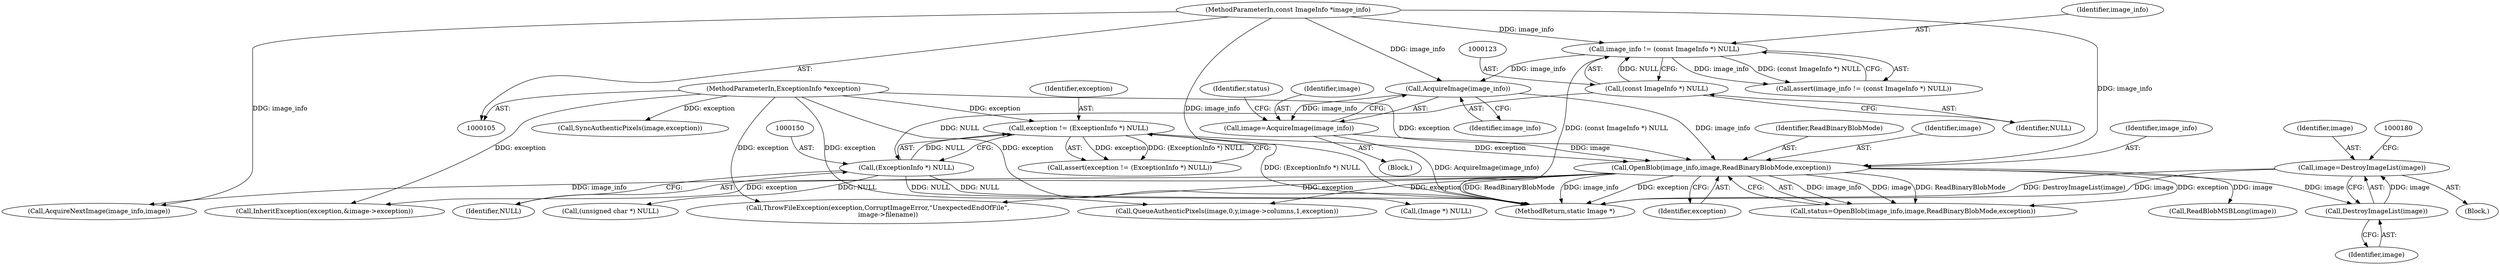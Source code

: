digraph "0_ImageMagick_f6e9d0d9955e85bdd7540b251cd50d598dacc5e6_1@pointer" {
"1000174" [label="(Call,image=DestroyImageList(image))"];
"1000176" [label="(Call,DestroyImageList(image))"];
"1000164" [label="(Call,OpenBlob(image_info,image,ReadBinaryBlobMode,exception))"];
"1000160" [label="(Call,AcquireImage(image_info))"];
"1000120" [label="(Call,image_info != (const ImageInfo *) NULL)"];
"1000106" [label="(MethodParameterIn,const ImageInfo *image_info)"];
"1000122" [label="(Call,(const ImageInfo *) NULL)"];
"1000158" [label="(Call,image=AcquireImage(image_info))"];
"1000147" [label="(Call,exception != (ExceptionInfo *) NULL)"];
"1000107" [label="(MethodParameterIn,ExceptionInfo *exception)"];
"1000149" [label="(Call,(ExceptionInfo *) NULL)"];
"1000175" [label="(Identifier,image)"];
"1000294" [label="(Call,(unsigned char *) NULL)"];
"1000162" [label="(Call,status=OpenBlob(image_info,image,ReadBinaryBlobMode,exception))"];
"1000119" [label="(Call,assert(image_info != (const ImageInfo *) NULL))"];
"1000452" [label="(Call,ThrowFileException(exception,CorruptImageError,\"UnexpectedEndOfFile\",\n          image->filename))"];
"1000168" [label="(Identifier,exception)"];
"1000108" [label="(Block,)"];
"1000549" [label="(MethodReturn,static Image *)"];
"1000163" [label="(Identifier,status)"];
"1000173" [label="(Block,)"];
"1000161" [label="(Identifier,image_info)"];
"1000176" [label="(Call,DestroyImageList(image))"];
"1000177" [label="(Identifier,image)"];
"1000151" [label="(Identifier,NULL)"];
"1000164" [label="(Call,OpenBlob(image_info,image,ReadBinaryBlobMode,exception))"];
"1000147" [label="(Call,exception != (ExceptionInfo *) NULL)"];
"1000160" [label="(Call,AcquireImage(image_info))"];
"1000174" [label="(Call,image=DestroyImageList(image))"];
"1000106" [label="(MethodParameterIn,const ImageInfo *image_info)"];
"1000165" [label="(Identifier,image_info)"];
"1000107" [label="(MethodParameterIn,ExceptionInfo *exception)"];
"1000498" [label="(Call,AcquireNextImage(image_info,image))"];
"1000149" [label="(Call,(ExceptionInfo *) NULL)"];
"1000184" [label="(Call,ReadBlobMSBLong(image))"];
"1000122" [label="(Call,(const ImageInfo *) NULL)"];
"1000341" [label="(Call,QueueAuthenticPixels(image,0,y,image->columns,1,exception))"];
"1000158" [label="(Call,image=AcquireImage(image_info))"];
"1000120" [label="(Call,image_info != (const ImageInfo *) NULL)"];
"1000167" [label="(Identifier,ReadBinaryBlobMode)"];
"1000269" [label="(Call,InheritException(exception,&image->exception))"];
"1000148" [label="(Identifier,exception)"];
"1000146" [label="(Call,assert(exception != (ExceptionInfo *) NULL))"];
"1000410" [label="(Call,SyncAuthenticPixels(image,exception))"];
"1000166" [label="(Identifier,image)"];
"1000159" [label="(Identifier,image)"];
"1000121" [label="(Identifier,image_info)"];
"1000179" [label="(Call,(Image *) NULL)"];
"1000124" [label="(Identifier,NULL)"];
"1000174" -> "1000173"  [label="AST: "];
"1000174" -> "1000176"  [label="CFG: "];
"1000175" -> "1000174"  [label="AST: "];
"1000176" -> "1000174"  [label="AST: "];
"1000180" -> "1000174"  [label="CFG: "];
"1000174" -> "1000549"  [label="DDG: DestroyImageList(image)"];
"1000174" -> "1000549"  [label="DDG: image"];
"1000176" -> "1000174"  [label="DDG: image"];
"1000176" -> "1000177"  [label="CFG: "];
"1000177" -> "1000176"  [label="AST: "];
"1000164" -> "1000176"  [label="DDG: image"];
"1000164" -> "1000162"  [label="AST: "];
"1000164" -> "1000168"  [label="CFG: "];
"1000165" -> "1000164"  [label="AST: "];
"1000166" -> "1000164"  [label="AST: "];
"1000167" -> "1000164"  [label="AST: "];
"1000168" -> "1000164"  [label="AST: "];
"1000162" -> "1000164"  [label="CFG: "];
"1000164" -> "1000549"  [label="DDG: exception"];
"1000164" -> "1000549"  [label="DDG: ReadBinaryBlobMode"];
"1000164" -> "1000549"  [label="DDG: image_info"];
"1000164" -> "1000162"  [label="DDG: image_info"];
"1000164" -> "1000162"  [label="DDG: image"];
"1000164" -> "1000162"  [label="DDG: ReadBinaryBlobMode"];
"1000164" -> "1000162"  [label="DDG: exception"];
"1000160" -> "1000164"  [label="DDG: image_info"];
"1000106" -> "1000164"  [label="DDG: image_info"];
"1000158" -> "1000164"  [label="DDG: image"];
"1000147" -> "1000164"  [label="DDG: exception"];
"1000107" -> "1000164"  [label="DDG: exception"];
"1000164" -> "1000184"  [label="DDG: image"];
"1000164" -> "1000269"  [label="DDG: exception"];
"1000164" -> "1000341"  [label="DDG: exception"];
"1000164" -> "1000452"  [label="DDG: exception"];
"1000164" -> "1000498"  [label="DDG: image_info"];
"1000160" -> "1000158"  [label="AST: "];
"1000160" -> "1000161"  [label="CFG: "];
"1000161" -> "1000160"  [label="AST: "];
"1000158" -> "1000160"  [label="CFG: "];
"1000160" -> "1000158"  [label="DDG: image_info"];
"1000120" -> "1000160"  [label="DDG: image_info"];
"1000106" -> "1000160"  [label="DDG: image_info"];
"1000120" -> "1000119"  [label="AST: "];
"1000120" -> "1000122"  [label="CFG: "];
"1000121" -> "1000120"  [label="AST: "];
"1000122" -> "1000120"  [label="AST: "];
"1000119" -> "1000120"  [label="CFG: "];
"1000120" -> "1000549"  [label="DDG: (const ImageInfo *) NULL"];
"1000120" -> "1000119"  [label="DDG: image_info"];
"1000120" -> "1000119"  [label="DDG: (const ImageInfo *) NULL"];
"1000106" -> "1000120"  [label="DDG: image_info"];
"1000122" -> "1000120"  [label="DDG: NULL"];
"1000106" -> "1000105"  [label="AST: "];
"1000106" -> "1000549"  [label="DDG: image_info"];
"1000106" -> "1000498"  [label="DDG: image_info"];
"1000122" -> "1000124"  [label="CFG: "];
"1000123" -> "1000122"  [label="AST: "];
"1000124" -> "1000122"  [label="AST: "];
"1000122" -> "1000149"  [label="DDG: NULL"];
"1000158" -> "1000108"  [label="AST: "];
"1000159" -> "1000158"  [label="AST: "];
"1000163" -> "1000158"  [label="CFG: "];
"1000158" -> "1000549"  [label="DDG: AcquireImage(image_info)"];
"1000147" -> "1000146"  [label="AST: "];
"1000147" -> "1000149"  [label="CFG: "];
"1000148" -> "1000147"  [label="AST: "];
"1000149" -> "1000147"  [label="AST: "];
"1000146" -> "1000147"  [label="CFG: "];
"1000147" -> "1000549"  [label="DDG: (ExceptionInfo *) NULL"];
"1000147" -> "1000146"  [label="DDG: exception"];
"1000147" -> "1000146"  [label="DDG: (ExceptionInfo *) NULL"];
"1000107" -> "1000147"  [label="DDG: exception"];
"1000149" -> "1000147"  [label="DDG: NULL"];
"1000107" -> "1000105"  [label="AST: "];
"1000107" -> "1000549"  [label="DDG: exception"];
"1000107" -> "1000269"  [label="DDG: exception"];
"1000107" -> "1000341"  [label="DDG: exception"];
"1000107" -> "1000410"  [label="DDG: exception"];
"1000107" -> "1000452"  [label="DDG: exception"];
"1000149" -> "1000151"  [label="CFG: "];
"1000150" -> "1000149"  [label="AST: "];
"1000151" -> "1000149"  [label="AST: "];
"1000149" -> "1000549"  [label="DDG: NULL"];
"1000149" -> "1000179"  [label="DDG: NULL"];
"1000149" -> "1000294"  [label="DDG: NULL"];
}
